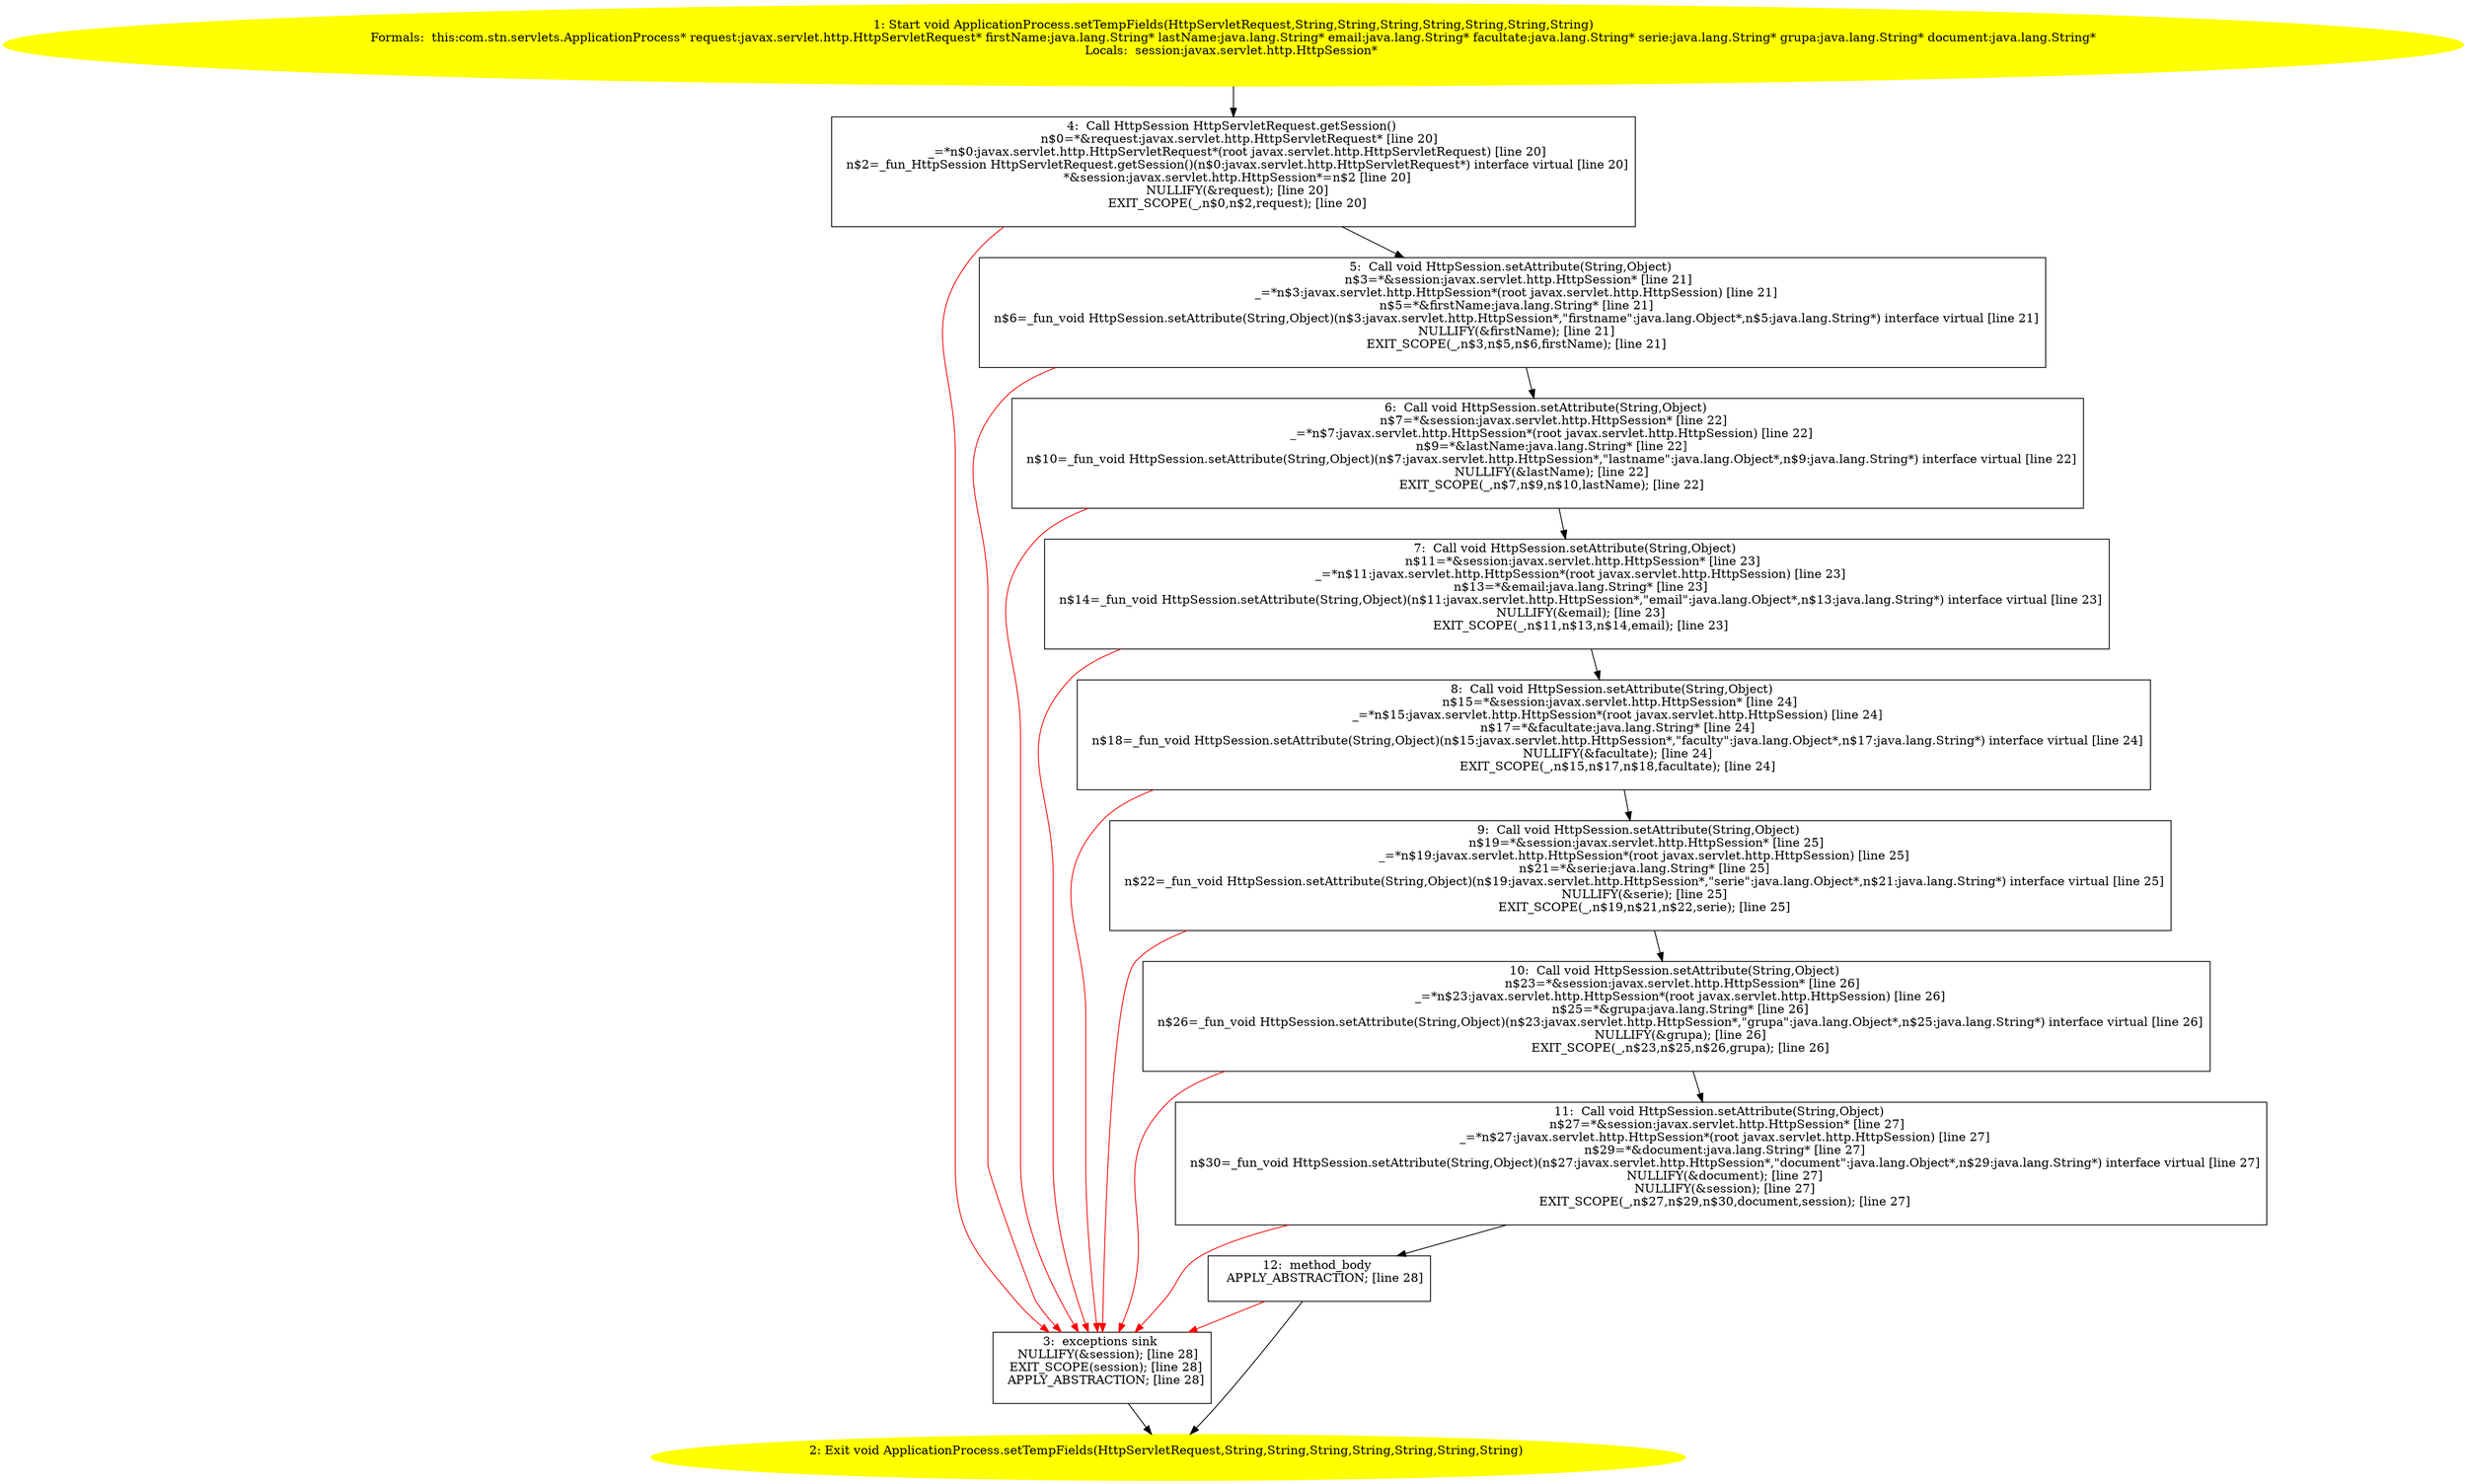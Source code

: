 /* @generated */
digraph cfg {
"com.stn.servlets.ApplicationProcess.setTempFields(javax.servlet.http.HttpServletRequest,java.lang.St.58a3178abd1b8f571cff71257f7d4a07_1" [label="1: Start void ApplicationProcess.setTempFields(HttpServletRequest,String,String,String,String,String,String,String)\nFormals:  this:com.stn.servlets.ApplicationProcess* request:javax.servlet.http.HttpServletRequest* firstName:java.lang.String* lastName:java.lang.String* email:java.lang.String* facultate:java.lang.String* serie:java.lang.String* grupa:java.lang.String* document:java.lang.String*\nLocals:  session:javax.servlet.http.HttpSession* \n  " color=yellow style=filled]
	

	 "com.stn.servlets.ApplicationProcess.setTempFields(javax.servlet.http.HttpServletRequest,java.lang.St.58a3178abd1b8f571cff71257f7d4a07_1" -> "com.stn.servlets.ApplicationProcess.setTempFields(javax.servlet.http.HttpServletRequest,java.lang.St.58a3178abd1b8f571cff71257f7d4a07_4" ;
"com.stn.servlets.ApplicationProcess.setTempFields(javax.servlet.http.HttpServletRequest,java.lang.St.58a3178abd1b8f571cff71257f7d4a07_2" [label="2: Exit void ApplicationProcess.setTempFields(HttpServletRequest,String,String,String,String,String,String,String) \n  " color=yellow style=filled]
	

"com.stn.servlets.ApplicationProcess.setTempFields(javax.servlet.http.HttpServletRequest,java.lang.St.58a3178abd1b8f571cff71257f7d4a07_3" [label="3:  exceptions sink \n   NULLIFY(&session); [line 28]\n  EXIT_SCOPE(session); [line 28]\n  APPLY_ABSTRACTION; [line 28]\n " shape="box"]
	

	 "com.stn.servlets.ApplicationProcess.setTempFields(javax.servlet.http.HttpServletRequest,java.lang.St.58a3178abd1b8f571cff71257f7d4a07_3" -> "com.stn.servlets.ApplicationProcess.setTempFields(javax.servlet.http.HttpServletRequest,java.lang.St.58a3178abd1b8f571cff71257f7d4a07_2" ;
"com.stn.servlets.ApplicationProcess.setTempFields(javax.servlet.http.HttpServletRequest,java.lang.St.58a3178abd1b8f571cff71257f7d4a07_4" [label="4:  Call HttpSession HttpServletRequest.getSession() \n   n$0=*&request:javax.servlet.http.HttpServletRequest* [line 20]\n  _=*n$0:javax.servlet.http.HttpServletRequest*(root javax.servlet.http.HttpServletRequest) [line 20]\n  n$2=_fun_HttpSession HttpServletRequest.getSession()(n$0:javax.servlet.http.HttpServletRequest*) interface virtual [line 20]\n  *&session:javax.servlet.http.HttpSession*=n$2 [line 20]\n  NULLIFY(&request); [line 20]\n  EXIT_SCOPE(_,n$0,n$2,request); [line 20]\n " shape="box"]
	

	 "com.stn.servlets.ApplicationProcess.setTempFields(javax.servlet.http.HttpServletRequest,java.lang.St.58a3178abd1b8f571cff71257f7d4a07_4" -> "com.stn.servlets.ApplicationProcess.setTempFields(javax.servlet.http.HttpServletRequest,java.lang.St.58a3178abd1b8f571cff71257f7d4a07_5" ;
	 "com.stn.servlets.ApplicationProcess.setTempFields(javax.servlet.http.HttpServletRequest,java.lang.St.58a3178abd1b8f571cff71257f7d4a07_4" -> "com.stn.servlets.ApplicationProcess.setTempFields(javax.servlet.http.HttpServletRequest,java.lang.St.58a3178abd1b8f571cff71257f7d4a07_3" [color="red" ];
"com.stn.servlets.ApplicationProcess.setTempFields(javax.servlet.http.HttpServletRequest,java.lang.St.58a3178abd1b8f571cff71257f7d4a07_5" [label="5:  Call void HttpSession.setAttribute(String,Object) \n   n$3=*&session:javax.servlet.http.HttpSession* [line 21]\n  _=*n$3:javax.servlet.http.HttpSession*(root javax.servlet.http.HttpSession) [line 21]\n  n$5=*&firstName:java.lang.String* [line 21]\n  n$6=_fun_void HttpSession.setAttribute(String,Object)(n$3:javax.servlet.http.HttpSession*,\"firstname\":java.lang.Object*,n$5:java.lang.String*) interface virtual [line 21]\n  NULLIFY(&firstName); [line 21]\n  EXIT_SCOPE(_,n$3,n$5,n$6,firstName); [line 21]\n " shape="box"]
	

	 "com.stn.servlets.ApplicationProcess.setTempFields(javax.servlet.http.HttpServletRequest,java.lang.St.58a3178abd1b8f571cff71257f7d4a07_5" -> "com.stn.servlets.ApplicationProcess.setTempFields(javax.servlet.http.HttpServletRequest,java.lang.St.58a3178abd1b8f571cff71257f7d4a07_6" ;
	 "com.stn.servlets.ApplicationProcess.setTempFields(javax.servlet.http.HttpServletRequest,java.lang.St.58a3178abd1b8f571cff71257f7d4a07_5" -> "com.stn.servlets.ApplicationProcess.setTempFields(javax.servlet.http.HttpServletRequest,java.lang.St.58a3178abd1b8f571cff71257f7d4a07_3" [color="red" ];
"com.stn.servlets.ApplicationProcess.setTempFields(javax.servlet.http.HttpServletRequest,java.lang.St.58a3178abd1b8f571cff71257f7d4a07_6" [label="6:  Call void HttpSession.setAttribute(String,Object) \n   n$7=*&session:javax.servlet.http.HttpSession* [line 22]\n  _=*n$7:javax.servlet.http.HttpSession*(root javax.servlet.http.HttpSession) [line 22]\n  n$9=*&lastName:java.lang.String* [line 22]\n  n$10=_fun_void HttpSession.setAttribute(String,Object)(n$7:javax.servlet.http.HttpSession*,\"lastname\":java.lang.Object*,n$9:java.lang.String*) interface virtual [line 22]\n  NULLIFY(&lastName); [line 22]\n  EXIT_SCOPE(_,n$7,n$9,n$10,lastName); [line 22]\n " shape="box"]
	

	 "com.stn.servlets.ApplicationProcess.setTempFields(javax.servlet.http.HttpServletRequest,java.lang.St.58a3178abd1b8f571cff71257f7d4a07_6" -> "com.stn.servlets.ApplicationProcess.setTempFields(javax.servlet.http.HttpServletRequest,java.lang.St.58a3178abd1b8f571cff71257f7d4a07_7" ;
	 "com.stn.servlets.ApplicationProcess.setTempFields(javax.servlet.http.HttpServletRequest,java.lang.St.58a3178abd1b8f571cff71257f7d4a07_6" -> "com.stn.servlets.ApplicationProcess.setTempFields(javax.servlet.http.HttpServletRequest,java.lang.St.58a3178abd1b8f571cff71257f7d4a07_3" [color="red" ];
"com.stn.servlets.ApplicationProcess.setTempFields(javax.servlet.http.HttpServletRequest,java.lang.St.58a3178abd1b8f571cff71257f7d4a07_7" [label="7:  Call void HttpSession.setAttribute(String,Object) \n   n$11=*&session:javax.servlet.http.HttpSession* [line 23]\n  _=*n$11:javax.servlet.http.HttpSession*(root javax.servlet.http.HttpSession) [line 23]\n  n$13=*&email:java.lang.String* [line 23]\n  n$14=_fun_void HttpSession.setAttribute(String,Object)(n$11:javax.servlet.http.HttpSession*,\"email\":java.lang.Object*,n$13:java.lang.String*) interface virtual [line 23]\n  NULLIFY(&email); [line 23]\n  EXIT_SCOPE(_,n$11,n$13,n$14,email); [line 23]\n " shape="box"]
	

	 "com.stn.servlets.ApplicationProcess.setTempFields(javax.servlet.http.HttpServletRequest,java.lang.St.58a3178abd1b8f571cff71257f7d4a07_7" -> "com.stn.servlets.ApplicationProcess.setTempFields(javax.servlet.http.HttpServletRequest,java.lang.St.58a3178abd1b8f571cff71257f7d4a07_8" ;
	 "com.stn.servlets.ApplicationProcess.setTempFields(javax.servlet.http.HttpServletRequest,java.lang.St.58a3178abd1b8f571cff71257f7d4a07_7" -> "com.stn.servlets.ApplicationProcess.setTempFields(javax.servlet.http.HttpServletRequest,java.lang.St.58a3178abd1b8f571cff71257f7d4a07_3" [color="red" ];
"com.stn.servlets.ApplicationProcess.setTempFields(javax.servlet.http.HttpServletRequest,java.lang.St.58a3178abd1b8f571cff71257f7d4a07_8" [label="8:  Call void HttpSession.setAttribute(String,Object) \n   n$15=*&session:javax.servlet.http.HttpSession* [line 24]\n  _=*n$15:javax.servlet.http.HttpSession*(root javax.servlet.http.HttpSession) [line 24]\n  n$17=*&facultate:java.lang.String* [line 24]\n  n$18=_fun_void HttpSession.setAttribute(String,Object)(n$15:javax.servlet.http.HttpSession*,\"faculty\":java.lang.Object*,n$17:java.lang.String*) interface virtual [line 24]\n  NULLIFY(&facultate); [line 24]\n  EXIT_SCOPE(_,n$15,n$17,n$18,facultate); [line 24]\n " shape="box"]
	

	 "com.stn.servlets.ApplicationProcess.setTempFields(javax.servlet.http.HttpServletRequest,java.lang.St.58a3178abd1b8f571cff71257f7d4a07_8" -> "com.stn.servlets.ApplicationProcess.setTempFields(javax.servlet.http.HttpServletRequest,java.lang.St.58a3178abd1b8f571cff71257f7d4a07_9" ;
	 "com.stn.servlets.ApplicationProcess.setTempFields(javax.servlet.http.HttpServletRequest,java.lang.St.58a3178abd1b8f571cff71257f7d4a07_8" -> "com.stn.servlets.ApplicationProcess.setTempFields(javax.servlet.http.HttpServletRequest,java.lang.St.58a3178abd1b8f571cff71257f7d4a07_3" [color="red" ];
"com.stn.servlets.ApplicationProcess.setTempFields(javax.servlet.http.HttpServletRequest,java.lang.St.58a3178abd1b8f571cff71257f7d4a07_9" [label="9:  Call void HttpSession.setAttribute(String,Object) \n   n$19=*&session:javax.servlet.http.HttpSession* [line 25]\n  _=*n$19:javax.servlet.http.HttpSession*(root javax.servlet.http.HttpSession) [line 25]\n  n$21=*&serie:java.lang.String* [line 25]\n  n$22=_fun_void HttpSession.setAttribute(String,Object)(n$19:javax.servlet.http.HttpSession*,\"serie\":java.lang.Object*,n$21:java.lang.String*) interface virtual [line 25]\n  NULLIFY(&serie); [line 25]\n  EXIT_SCOPE(_,n$19,n$21,n$22,serie); [line 25]\n " shape="box"]
	

	 "com.stn.servlets.ApplicationProcess.setTempFields(javax.servlet.http.HttpServletRequest,java.lang.St.58a3178abd1b8f571cff71257f7d4a07_9" -> "com.stn.servlets.ApplicationProcess.setTempFields(javax.servlet.http.HttpServletRequest,java.lang.St.58a3178abd1b8f571cff71257f7d4a07_10" ;
	 "com.stn.servlets.ApplicationProcess.setTempFields(javax.servlet.http.HttpServletRequest,java.lang.St.58a3178abd1b8f571cff71257f7d4a07_9" -> "com.stn.servlets.ApplicationProcess.setTempFields(javax.servlet.http.HttpServletRequest,java.lang.St.58a3178abd1b8f571cff71257f7d4a07_3" [color="red" ];
"com.stn.servlets.ApplicationProcess.setTempFields(javax.servlet.http.HttpServletRequest,java.lang.St.58a3178abd1b8f571cff71257f7d4a07_10" [label="10:  Call void HttpSession.setAttribute(String,Object) \n   n$23=*&session:javax.servlet.http.HttpSession* [line 26]\n  _=*n$23:javax.servlet.http.HttpSession*(root javax.servlet.http.HttpSession) [line 26]\n  n$25=*&grupa:java.lang.String* [line 26]\n  n$26=_fun_void HttpSession.setAttribute(String,Object)(n$23:javax.servlet.http.HttpSession*,\"grupa\":java.lang.Object*,n$25:java.lang.String*) interface virtual [line 26]\n  NULLIFY(&grupa); [line 26]\n  EXIT_SCOPE(_,n$23,n$25,n$26,grupa); [line 26]\n " shape="box"]
	

	 "com.stn.servlets.ApplicationProcess.setTempFields(javax.servlet.http.HttpServletRequest,java.lang.St.58a3178abd1b8f571cff71257f7d4a07_10" -> "com.stn.servlets.ApplicationProcess.setTempFields(javax.servlet.http.HttpServletRequest,java.lang.St.58a3178abd1b8f571cff71257f7d4a07_11" ;
	 "com.stn.servlets.ApplicationProcess.setTempFields(javax.servlet.http.HttpServletRequest,java.lang.St.58a3178abd1b8f571cff71257f7d4a07_10" -> "com.stn.servlets.ApplicationProcess.setTempFields(javax.servlet.http.HttpServletRequest,java.lang.St.58a3178abd1b8f571cff71257f7d4a07_3" [color="red" ];
"com.stn.servlets.ApplicationProcess.setTempFields(javax.servlet.http.HttpServletRequest,java.lang.St.58a3178abd1b8f571cff71257f7d4a07_11" [label="11:  Call void HttpSession.setAttribute(String,Object) \n   n$27=*&session:javax.servlet.http.HttpSession* [line 27]\n  _=*n$27:javax.servlet.http.HttpSession*(root javax.servlet.http.HttpSession) [line 27]\n  n$29=*&document:java.lang.String* [line 27]\n  n$30=_fun_void HttpSession.setAttribute(String,Object)(n$27:javax.servlet.http.HttpSession*,\"document\":java.lang.Object*,n$29:java.lang.String*) interface virtual [line 27]\n  NULLIFY(&document); [line 27]\n  NULLIFY(&session); [line 27]\n  EXIT_SCOPE(_,n$27,n$29,n$30,document,session); [line 27]\n " shape="box"]
	

	 "com.stn.servlets.ApplicationProcess.setTempFields(javax.servlet.http.HttpServletRequest,java.lang.St.58a3178abd1b8f571cff71257f7d4a07_11" -> "com.stn.servlets.ApplicationProcess.setTempFields(javax.servlet.http.HttpServletRequest,java.lang.St.58a3178abd1b8f571cff71257f7d4a07_12" ;
	 "com.stn.servlets.ApplicationProcess.setTempFields(javax.servlet.http.HttpServletRequest,java.lang.St.58a3178abd1b8f571cff71257f7d4a07_11" -> "com.stn.servlets.ApplicationProcess.setTempFields(javax.servlet.http.HttpServletRequest,java.lang.St.58a3178abd1b8f571cff71257f7d4a07_3" [color="red" ];
"com.stn.servlets.ApplicationProcess.setTempFields(javax.servlet.http.HttpServletRequest,java.lang.St.58a3178abd1b8f571cff71257f7d4a07_12" [label="12:  method_body \n   APPLY_ABSTRACTION; [line 28]\n " shape="box"]
	

	 "com.stn.servlets.ApplicationProcess.setTempFields(javax.servlet.http.HttpServletRequest,java.lang.St.58a3178abd1b8f571cff71257f7d4a07_12" -> "com.stn.servlets.ApplicationProcess.setTempFields(javax.servlet.http.HttpServletRequest,java.lang.St.58a3178abd1b8f571cff71257f7d4a07_2" ;
	 "com.stn.servlets.ApplicationProcess.setTempFields(javax.servlet.http.HttpServletRequest,java.lang.St.58a3178abd1b8f571cff71257f7d4a07_12" -> "com.stn.servlets.ApplicationProcess.setTempFields(javax.servlet.http.HttpServletRequest,java.lang.St.58a3178abd1b8f571cff71257f7d4a07_3" [color="red" ];
}
